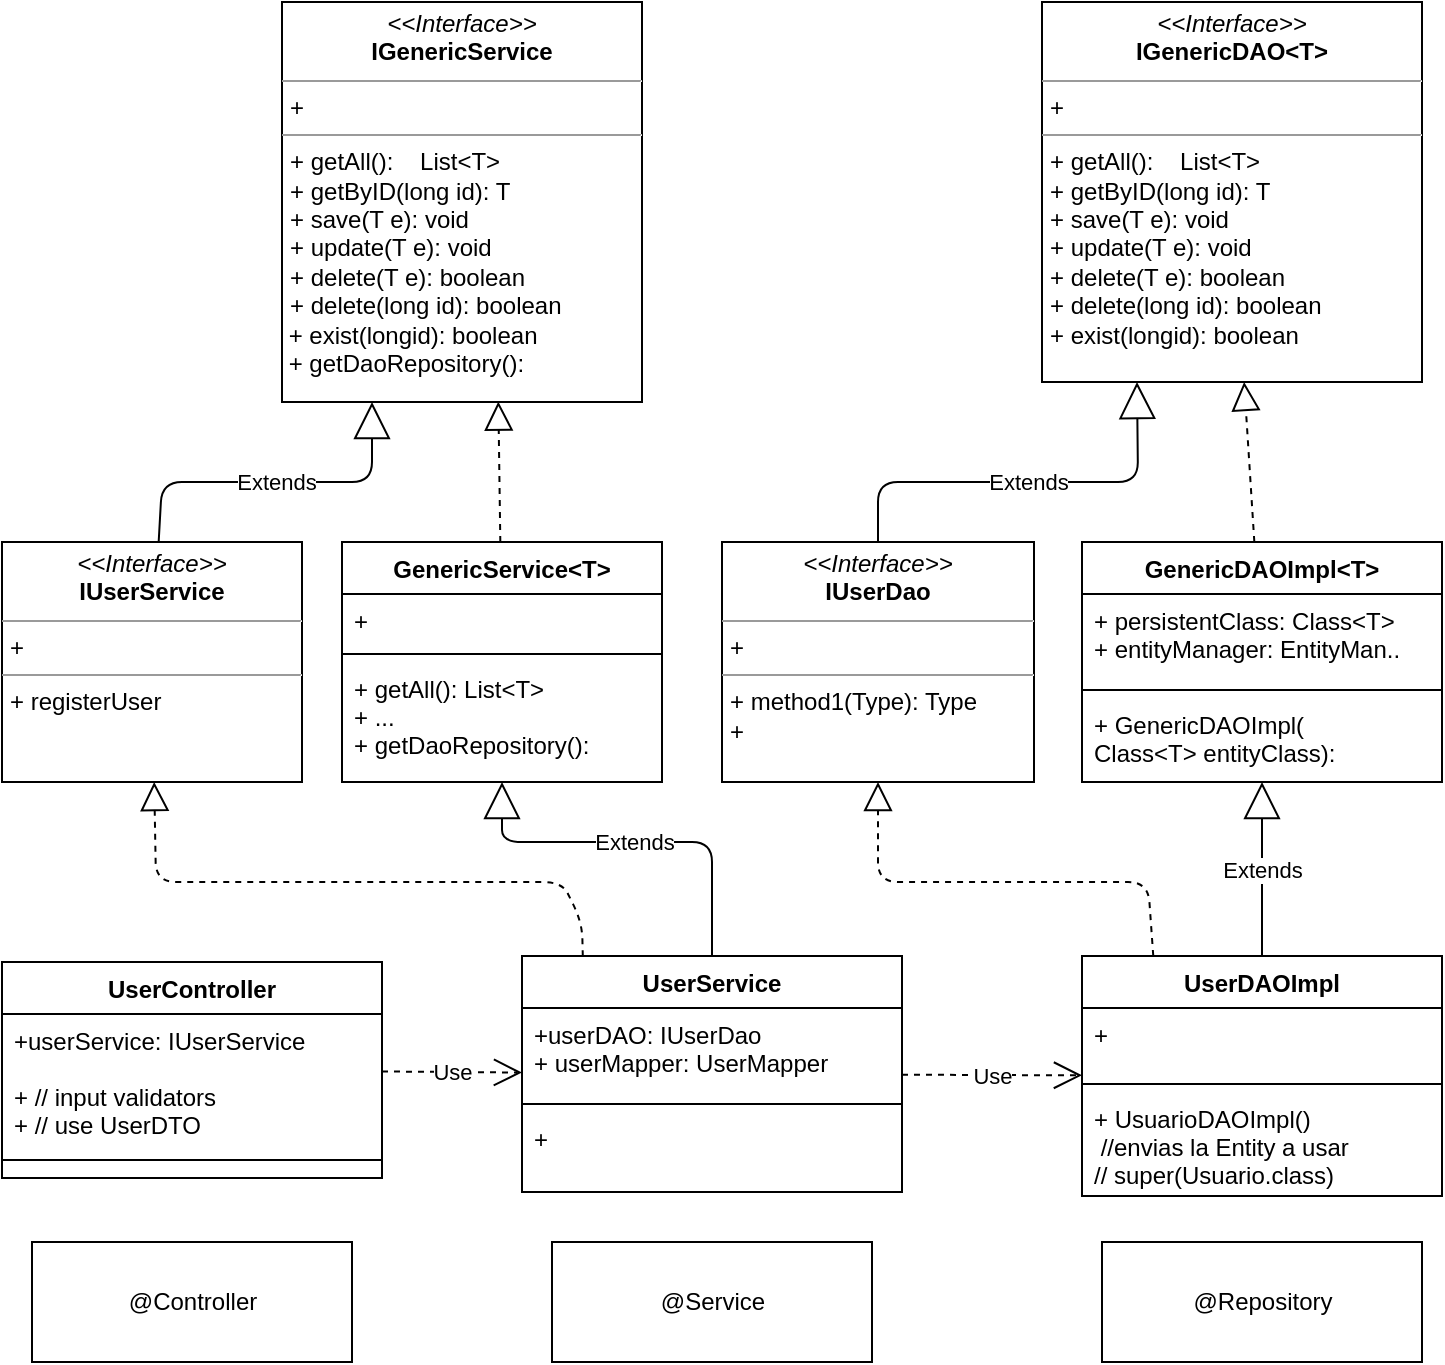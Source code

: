 <mxfile version="14.5.8" type="device"><diagram id="bv81s9UwJWeFs2_RWQd8" name="Page-1"><mxGraphModel dx="1304" dy="558" grid="1" gridSize="10" guides="1" tooltips="1" connect="1" arrows="1" fold="1" page="1" pageScale="1" pageWidth="827" pageHeight="1169" math="0" shadow="0"><root><mxCell id="0"/><mxCell id="1" parent="0"/><mxCell id="Q-w4RkVRAyKTh0pIR-Qg-1" value="&lt;p style=&quot;margin: 0px ; margin-top: 4px ; text-align: center&quot;&gt;&lt;i&gt;&amp;lt;&amp;lt;Interface&amp;gt;&amp;gt;&lt;/i&gt;&lt;br&gt;&lt;b&gt;IGenericDAO&amp;lt;T&amp;gt;&lt;/b&gt;&lt;/p&gt;&lt;hr size=&quot;1&quot;&gt;&lt;p style=&quot;margin: 0px ; margin-left: 4px&quot;&gt;+ &lt;br&gt;&lt;/p&gt;&lt;hr size=&quot;1&quot;&gt;&lt;p style=&quot;margin: 0px ; margin-left: 4px&quot;&gt;+ getAll():&amp;nbsp;&amp;nbsp;&amp;nbsp; List&amp;lt;T&amp;gt;&lt;/p&gt;&lt;p style=&quot;margin: 0px ; margin-left: 4px&quot;&gt;+ getByID(long id): T&lt;/p&gt;&lt;p style=&quot;margin: 0px ; margin-left: 4px&quot;&gt;+ save(T e): void&lt;/p&gt;&lt;p style=&quot;margin: 0px ; margin-left: 4px&quot;&gt;+ update(T e): void&lt;/p&gt;&lt;p style=&quot;margin: 0px ; margin-left: 4px&quot;&gt;+ delete(T e): boolean&lt;/p&gt;&lt;p style=&quot;margin: 0px ; margin-left: 4px&quot;&gt;+ delete(long id): boolean&lt;/p&gt;&lt;p style=&quot;margin: 0px ; margin-left: 4px&quot;&gt;+ exist(longid): boolean&lt;br&gt;&lt;/p&gt;&lt;p style=&quot;margin: 0px ; margin-left: 4px&quot;&gt;&lt;br&gt;&lt;/p&gt;" style="verticalAlign=top;align=left;overflow=fill;fontSize=12;fontFamily=Helvetica;html=1;" parent="1" vertex="1"><mxGeometry x="520" y="40" width="190" height="190" as="geometry"/></mxCell><mxCell id="Q-w4RkVRAyKTh0pIR-Qg-2" value="GenericDAOImpl&lt;T&gt;" style="swimlane;fontStyle=1;align=center;verticalAlign=top;childLayout=stackLayout;horizontal=1;startSize=26;horizontalStack=0;resizeParent=1;resizeParentMax=0;resizeLast=0;collapsible=1;marginBottom=0;" parent="1" vertex="1"><mxGeometry x="540" y="310" width="180" height="120" as="geometry"/></mxCell><mxCell id="Q-w4RkVRAyKTh0pIR-Qg-3" value="+ persistentClass: Class&lt;T&gt;&#xA;+ entityManager: EntityMan..&#xA;" style="text;strokeColor=none;fillColor=none;align=left;verticalAlign=top;spacingLeft=4;spacingRight=4;overflow=hidden;rotatable=0;points=[[0,0.5],[1,0.5]];portConstraint=eastwest;" parent="Q-w4RkVRAyKTh0pIR-Qg-2" vertex="1"><mxGeometry y="26" width="180" height="44" as="geometry"/></mxCell><mxCell id="Q-w4RkVRAyKTh0pIR-Qg-4" value="" style="line;strokeWidth=1;fillColor=none;align=left;verticalAlign=middle;spacingTop=-1;spacingLeft=3;spacingRight=3;rotatable=0;labelPosition=right;points=[];portConstraint=eastwest;" parent="Q-w4RkVRAyKTh0pIR-Qg-2" vertex="1"><mxGeometry y="70" width="180" height="8" as="geometry"/></mxCell><mxCell id="Q-w4RkVRAyKTh0pIR-Qg-5" value="+ GenericDAOImpl(&#xA;Class&lt;T&gt; entityClass):" style="text;strokeColor=none;fillColor=none;align=left;verticalAlign=top;spacingLeft=4;spacingRight=4;overflow=hidden;rotatable=0;points=[[0,0.5],[1,0.5]];portConstraint=eastwest;" parent="Q-w4RkVRAyKTh0pIR-Qg-2" vertex="1"><mxGeometry y="78" width="180" height="42" as="geometry"/></mxCell><mxCell id="Q-w4RkVRAyKTh0pIR-Qg-6" value="" style="endArrow=block;dashed=1;endFill=0;endSize=12;html=1;" parent="1" source="Q-w4RkVRAyKTh0pIR-Qg-2" target="Q-w4RkVRAyKTh0pIR-Qg-1" edge="1"><mxGeometry width="160" relative="1" as="geometry"><mxPoint x="330" y="220" as="sourcePoint"/><mxPoint x="490" y="220" as="targetPoint"/></mxGeometry></mxCell><mxCell id="Q-w4RkVRAyKTh0pIR-Qg-7" value="&lt;p style=&quot;margin: 0px ; margin-top: 4px ; text-align: center&quot;&gt;&lt;i&gt;&amp;lt;&amp;lt;Interface&amp;gt;&amp;gt;&lt;/i&gt;&lt;br&gt;&lt;b&gt;IUserDao&lt;/b&gt;&lt;/p&gt;&lt;hr size=&quot;1&quot;&gt;&lt;p style=&quot;margin: 0px ; margin-left: 4px&quot;&gt;+ &lt;br&gt;&lt;/p&gt;&lt;hr size=&quot;1&quot;&gt;&lt;p style=&quot;margin: 0px ; margin-left: 4px&quot;&gt;+ method1(Type): Type&lt;/p&gt;&lt;p style=&quot;margin: 0px ; margin-left: 4px&quot;&gt;+&lt;br&gt;&lt;/p&gt;" style="verticalAlign=top;align=left;overflow=fill;fontSize=12;fontFamily=Helvetica;html=1;" parent="1" vertex="1"><mxGeometry x="360" y="310" width="156" height="120" as="geometry"/></mxCell><mxCell id="Q-w4RkVRAyKTh0pIR-Qg-8" value="Extends" style="endArrow=block;endSize=16;endFill=0;html=1;entryX=0.25;entryY=1;entryDx=0;entryDy=0;" parent="1" source="Q-w4RkVRAyKTh0pIR-Qg-7" target="Q-w4RkVRAyKTh0pIR-Qg-1" edge="1"><mxGeometry width="160" relative="1" as="geometry"><mxPoint x="330" y="290" as="sourcePoint"/><mxPoint x="490" y="290" as="targetPoint"/><Array as="points"><mxPoint x="438" y="280"/><mxPoint x="568" y="280"/></Array></mxGeometry></mxCell><mxCell id="Q-w4RkVRAyKTh0pIR-Qg-9" value="UserDAOImpl" style="swimlane;fontStyle=1;align=center;verticalAlign=top;childLayout=stackLayout;horizontal=1;startSize=26;horizontalStack=0;resizeParent=1;resizeParentMax=0;resizeLast=0;collapsible=1;marginBottom=0;" parent="1" vertex="1"><mxGeometry x="540" y="517" width="180" height="120" as="geometry"/></mxCell><mxCell id="Q-w4RkVRAyKTh0pIR-Qg-10" value="+ " style="text;strokeColor=none;fillColor=none;align=left;verticalAlign=top;spacingLeft=4;spacingRight=4;overflow=hidden;rotatable=0;points=[[0,0.5],[1,0.5]];portConstraint=eastwest;" parent="Q-w4RkVRAyKTh0pIR-Qg-9" vertex="1"><mxGeometry y="26" width="180" height="34" as="geometry"/></mxCell><mxCell id="Q-w4RkVRAyKTh0pIR-Qg-11" value="" style="line;strokeWidth=1;fillColor=none;align=left;verticalAlign=middle;spacingTop=-1;spacingLeft=3;spacingRight=3;rotatable=0;labelPosition=right;points=[];portConstraint=eastwest;" parent="Q-w4RkVRAyKTh0pIR-Qg-9" vertex="1"><mxGeometry y="60" width="180" height="8" as="geometry"/></mxCell><mxCell id="Q-w4RkVRAyKTh0pIR-Qg-12" value="+ UsuarioDAOImpl()&#xA; //envias la Entity a usar&#xA;// super(Usuario.class)&#xA;" style="text;strokeColor=none;fillColor=none;align=left;verticalAlign=top;spacingLeft=4;spacingRight=4;overflow=hidden;rotatable=0;points=[[0,0.5],[1,0.5]];portConstraint=eastwest;" parent="Q-w4RkVRAyKTh0pIR-Qg-9" vertex="1"><mxGeometry y="68" width="180" height="52" as="geometry"/></mxCell><mxCell id="Q-w4RkVRAyKTh0pIR-Qg-13" value="" style="endArrow=block;dashed=1;endFill=0;endSize=12;html=1;exitX=0.198;exitY=0;exitDx=0;exitDy=0;exitPerimeter=0;" parent="1" source="Q-w4RkVRAyKTh0pIR-Qg-9" target="Q-w4RkVRAyKTh0pIR-Qg-7" edge="1"><mxGeometry width="160" relative="1" as="geometry"><mxPoint x="580" y="500" as="sourcePoint"/><mxPoint x="490" y="490" as="targetPoint"/><Array as="points"><mxPoint x="573" y="480"/><mxPoint x="438" y="480"/></Array></mxGeometry></mxCell><mxCell id="Q-w4RkVRAyKTh0pIR-Qg-14" value="Extends" style="endArrow=block;endSize=16;endFill=0;html=1;" parent="1" source="Q-w4RkVRAyKTh0pIR-Qg-9" target="Q-w4RkVRAyKTh0pIR-Qg-2" edge="1"><mxGeometry width="160" relative="1" as="geometry"><mxPoint x="450" y="440" as="sourcePoint"/><mxPoint x="610" y="440" as="targetPoint"/></mxGeometry></mxCell><mxCell id="Q-w4RkVRAyKTh0pIR-Qg-15" value="@Repository" style="html=1;" parent="1" vertex="1"><mxGeometry x="550" y="660" width="160" height="60" as="geometry"/></mxCell><mxCell id="Q-w4RkVRAyKTh0pIR-Qg-16" value="UserService" style="swimlane;fontStyle=1;align=center;verticalAlign=top;childLayout=stackLayout;horizontal=1;startSize=26;horizontalStack=0;resizeParent=1;resizeParentMax=0;resizeLast=0;collapsible=1;marginBottom=0;" parent="1" vertex="1"><mxGeometry x="260" y="517" width="190" height="118" as="geometry"/></mxCell><mxCell id="Q-w4RkVRAyKTh0pIR-Qg-17" value="+userDAO: IUserDao&#xA;+ userMapper: UserMapper" style="text;strokeColor=none;fillColor=none;align=left;verticalAlign=top;spacingLeft=4;spacingRight=4;overflow=hidden;rotatable=0;points=[[0,0.5],[1,0.5]];portConstraint=eastwest;" parent="Q-w4RkVRAyKTh0pIR-Qg-16" vertex="1"><mxGeometry y="26" width="190" height="44" as="geometry"/></mxCell><mxCell id="Q-w4RkVRAyKTh0pIR-Qg-18" value="" style="line;strokeWidth=1;fillColor=none;align=left;verticalAlign=middle;spacingTop=-1;spacingLeft=3;spacingRight=3;rotatable=0;labelPosition=right;points=[];portConstraint=eastwest;" parent="Q-w4RkVRAyKTh0pIR-Qg-16" vertex="1"><mxGeometry y="70" width="190" height="8" as="geometry"/></mxCell><mxCell id="Q-w4RkVRAyKTh0pIR-Qg-19" value="+&#xA;" style="text;strokeColor=none;fillColor=none;align=left;verticalAlign=top;spacingLeft=4;spacingRight=4;overflow=hidden;rotatable=0;points=[[0,0.5],[1,0.5]];portConstraint=eastwest;" parent="Q-w4RkVRAyKTh0pIR-Qg-16" vertex="1"><mxGeometry y="78" width="190" height="40" as="geometry"/></mxCell><mxCell id="Q-w4RkVRAyKTh0pIR-Qg-20" value="UserController" style="swimlane;fontStyle=1;align=center;verticalAlign=top;childLayout=stackLayout;horizontal=1;startSize=26;horizontalStack=0;resizeParent=1;resizeParentMax=0;resizeLast=0;collapsible=1;marginBottom=0;" parent="1" vertex="1"><mxGeometry y="520" width="190" height="108" as="geometry"/></mxCell><mxCell id="Q-w4RkVRAyKTh0pIR-Qg-21" value="+userService: IUserService&#xA;&#xA;+ // input validators &#xA;+ // use UserDTO&#xA;" style="text;strokeColor=none;fillColor=none;align=left;verticalAlign=top;spacingLeft=4;spacingRight=4;overflow=hidden;rotatable=0;points=[[0,0.5],[1,0.5]];portConstraint=eastwest;" parent="Q-w4RkVRAyKTh0pIR-Qg-20" vertex="1"><mxGeometry y="26" width="190" height="64" as="geometry"/></mxCell><mxCell id="Q-w4RkVRAyKTh0pIR-Qg-22" value="" style="line;strokeWidth=1;fillColor=none;align=left;verticalAlign=middle;spacingTop=-1;spacingLeft=3;spacingRight=3;rotatable=0;labelPosition=right;points=[];portConstraint=eastwest;" parent="Q-w4RkVRAyKTh0pIR-Qg-20" vertex="1"><mxGeometry y="90" width="190" height="18" as="geometry"/></mxCell><mxCell id="Q-w4RkVRAyKTh0pIR-Qg-25" value="@Service" style="html=1;" parent="1" vertex="1"><mxGeometry x="275" y="660" width="160" height="60" as="geometry"/></mxCell><mxCell id="Q-w4RkVRAyKTh0pIR-Qg-26" value="@Controller" style="html=1;" parent="1" vertex="1"><mxGeometry x="15" y="660" width="160" height="60" as="geometry"/></mxCell><mxCell id="Q-w4RkVRAyKTh0pIR-Qg-27" value="&lt;p style=&quot;margin: 0px ; margin-top: 4px ; text-align: center&quot;&gt;&lt;i&gt;&amp;lt;&amp;lt;Interface&amp;gt;&amp;gt;&lt;/i&gt;&lt;br&gt;&lt;b&gt;IUserService&lt;/b&gt;&lt;/p&gt;&lt;hr size=&quot;1&quot;&gt;&lt;p style=&quot;margin: 0px ; margin-left: 4px&quot;&gt;+ &lt;br&gt;&lt;/p&gt;&lt;hr size=&quot;1&quot;&gt;&lt;p style=&quot;margin: 0px ; margin-left: 4px&quot;&gt;+ registerUser&lt;br&gt;&lt;/p&gt;" style="verticalAlign=top;align=left;overflow=fill;fontSize=12;fontFamily=Helvetica;html=1;" parent="1" vertex="1"><mxGeometry y="310" width="150" height="120" as="geometry"/></mxCell><mxCell id="Q-w4RkVRAyKTh0pIR-Qg-30" value="" style="endArrow=block;dashed=1;endFill=0;endSize=12;html=1;exitX=0.16;exitY=0.001;exitDx=0;exitDy=0;exitPerimeter=0;" parent="1" source="Q-w4RkVRAyKTh0pIR-Qg-16" target="Q-w4RkVRAyKTh0pIR-Qg-27" edge="1"><mxGeometry width="160" relative="1" as="geometry"><mxPoint x="50" y="480" as="sourcePoint"/><mxPoint x="210" y="480" as="targetPoint"/><Array as="points"><mxPoint x="290" y="500"/><mxPoint x="280" y="480"/><mxPoint x="77" y="480"/></Array></mxGeometry></mxCell><mxCell id="Q-w4RkVRAyKTh0pIR-Qg-32" value="Use" style="endArrow=open;endSize=12;dashed=1;html=1;" parent="1" source="Q-w4RkVRAyKTh0pIR-Qg-16" target="Q-w4RkVRAyKTh0pIR-Qg-9" edge="1"><mxGeometry width="160" relative="1" as="geometry"><mxPoint x="350" y="530" as="sourcePoint"/><mxPoint x="510" y="530" as="targetPoint"/></mxGeometry></mxCell><mxCell id="Q-w4RkVRAyKTh0pIR-Qg-33" value="Use" style="endArrow=open;endSize=12;dashed=1;html=1;" parent="1" source="Q-w4RkVRAyKTh0pIR-Qg-20" target="Q-w4RkVRAyKTh0pIR-Qg-16" edge="1"><mxGeometry width="160" relative="1" as="geometry"><mxPoint x="110" y="530" as="sourcePoint"/><mxPoint x="270" y="530" as="targetPoint"/></mxGeometry></mxCell><mxCell id="kc6BQzNVFkoGZ8j2bGlh-1" value="&lt;p style=&quot;margin: 0px ; margin-top: 4px ; text-align: center&quot;&gt;&lt;i&gt;&amp;lt;&amp;lt;Interface&amp;gt;&amp;gt;&lt;/i&gt;&lt;br&gt;&lt;b&gt;IGenericService&lt;/b&gt;&lt;br&gt;&lt;/p&gt;&lt;hr size=&quot;1&quot;&gt;&lt;p style=&quot;margin: 0px ; margin-left: 4px&quot;&gt;+&lt;br&gt;&lt;/p&gt;&lt;hr size=&quot;1&quot;&gt;&lt;p style=&quot;margin: 0px ; margin-left: 4px&quot;&gt;+ getAll():&amp;nbsp;&amp;nbsp;&amp;nbsp; List&amp;lt;T&amp;gt;&lt;/p&gt;&lt;p style=&quot;margin: 0px ; margin-left: 4px&quot;&gt;+ getByID(long id): T&lt;/p&gt;&lt;p style=&quot;margin: 0px ; margin-left: 4px&quot;&gt;+ save(T e): void&lt;/p&gt;&lt;p style=&quot;margin: 0px ; margin-left: 4px&quot;&gt;+ update(T e): void&lt;/p&gt;&lt;p style=&quot;margin: 0px ; margin-left: 4px&quot;&gt;+ delete(T e): boolean&lt;/p&gt;&lt;p style=&quot;margin: 0px ; margin-left: 4px&quot;&gt;+ delete(long id): boolean&lt;/p&gt;&lt;div&gt;&amp;nbsp;+ exist(longid): boolean&lt;/div&gt;&lt;div&gt;&amp;nbsp;+ getDaoRepository(): &lt;br&gt;&lt;/div&gt;" style="verticalAlign=top;align=left;overflow=fill;fontSize=12;fontFamily=Helvetica;html=1;" vertex="1" parent="1"><mxGeometry x="140" y="40" width="180" height="200" as="geometry"/></mxCell><mxCell id="kc6BQzNVFkoGZ8j2bGlh-3" value="GenericService&lt;T&gt;" style="swimlane;fontStyle=1;align=center;verticalAlign=top;childLayout=stackLayout;horizontal=1;startSize=26;horizontalStack=0;resizeParent=1;resizeParentMax=0;resizeLast=0;collapsible=1;marginBottom=0;" vertex="1" parent="1"><mxGeometry x="170" y="310" width="160" height="120" as="geometry"/></mxCell><mxCell id="kc6BQzNVFkoGZ8j2bGlh-4" value="+" style="text;strokeColor=none;fillColor=none;align=left;verticalAlign=top;spacingLeft=4;spacingRight=4;overflow=hidden;rotatable=0;points=[[0,0.5],[1,0.5]];portConstraint=eastwest;" vertex="1" parent="kc6BQzNVFkoGZ8j2bGlh-3"><mxGeometry y="26" width="160" height="26" as="geometry"/></mxCell><mxCell id="kc6BQzNVFkoGZ8j2bGlh-5" value="" style="line;strokeWidth=1;fillColor=none;align=left;verticalAlign=middle;spacingTop=-1;spacingLeft=3;spacingRight=3;rotatable=0;labelPosition=right;points=[];portConstraint=eastwest;" vertex="1" parent="kc6BQzNVFkoGZ8j2bGlh-3"><mxGeometry y="52" width="160" height="8" as="geometry"/></mxCell><mxCell id="kc6BQzNVFkoGZ8j2bGlh-6" value="+ getAll(): List&lt;T&gt;&#xA;+ ...&#xA;+ getDaoRepository():" style="text;strokeColor=none;fillColor=none;align=left;verticalAlign=top;spacingLeft=4;spacingRight=4;overflow=hidden;rotatable=0;points=[[0,0.5],[1,0.5]];portConstraint=eastwest;" vertex="1" parent="kc6BQzNVFkoGZ8j2bGlh-3"><mxGeometry y="60" width="160" height="60" as="geometry"/></mxCell><mxCell id="kc6BQzNVFkoGZ8j2bGlh-7" value="Extends" style="endArrow=block;endSize=16;endFill=0;html=1;" edge="1" parent="1" source="Q-w4RkVRAyKTh0pIR-Qg-16" target="kc6BQzNVFkoGZ8j2bGlh-3"><mxGeometry width="160" relative="1" as="geometry"><mxPoint x="300" y="497" as="sourcePoint"/><mxPoint x="300" y="410.0" as="targetPoint"/><Array as="points"><mxPoint x="355" y="460"/><mxPoint x="250" y="460"/></Array></mxGeometry></mxCell><mxCell id="kc6BQzNVFkoGZ8j2bGlh-8" value="Extends" style="endArrow=block;endSize=16;endFill=0;html=1;entryX=0.25;entryY=1;entryDx=0;entryDy=0;" edge="1" parent="1" source="Q-w4RkVRAyKTh0pIR-Qg-27" target="kc6BQzNVFkoGZ8j2bGlh-1"><mxGeometry width="160" relative="1" as="geometry"><mxPoint x="80" y="310" as="sourcePoint"/><mxPoint x="209.5" y="230" as="targetPoint"/><Array as="points"><mxPoint x="80" y="280"/><mxPoint x="185" y="280"/></Array></mxGeometry></mxCell><mxCell id="kc6BQzNVFkoGZ8j2bGlh-9" value="" style="endArrow=block;dashed=1;endFill=0;endSize=12;html=1;entryX=0.601;entryY=0.999;entryDx=0;entryDy=0;entryPerimeter=0;" edge="1" parent="1" source="kc6BQzNVFkoGZ8j2bGlh-3" target="kc6BQzNVFkoGZ8j2bGlh-1"><mxGeometry width="160" relative="1" as="geometry"><mxPoint x="252.55" y="320" as="sourcePoint"/><mxPoint x="253" y="240" as="targetPoint"/></mxGeometry></mxCell></root></mxGraphModel></diagram></mxfile>